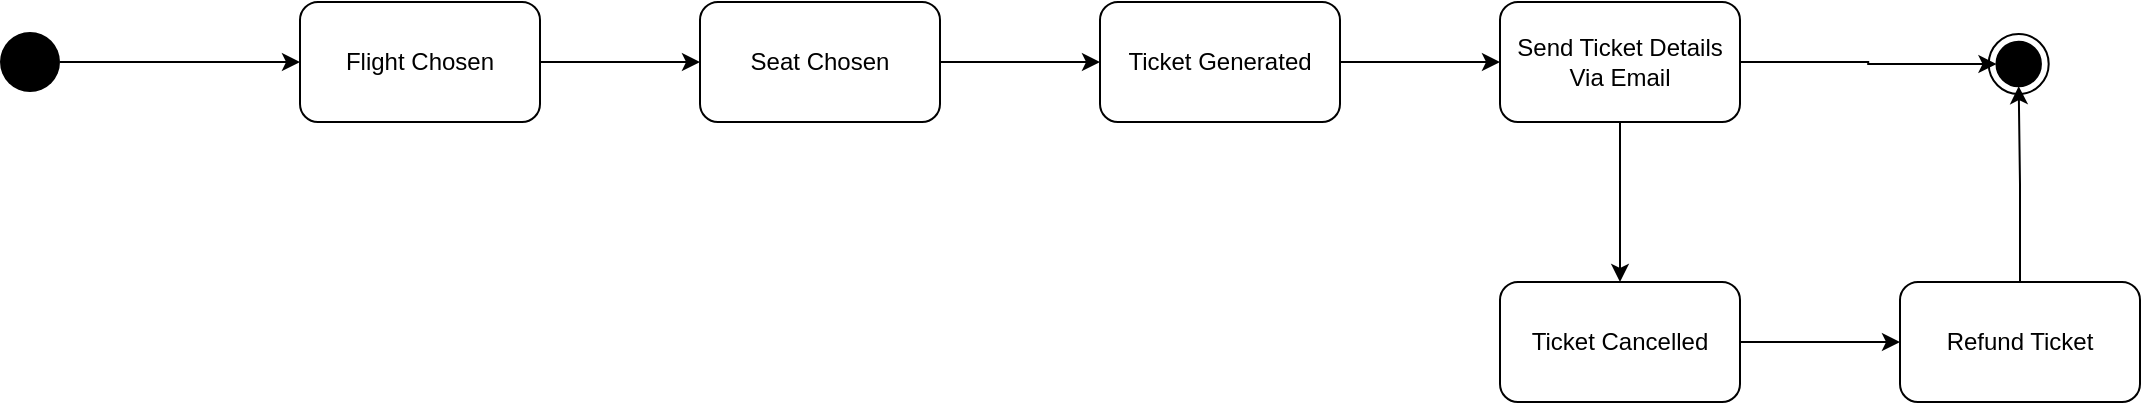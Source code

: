 <mxfile version="22.0.2" type="device">
  <diagram name="Page-1" id="JmegqseKWQlAWg5_ePTO">
    <mxGraphModel dx="1527" dy="2710" grid="1" gridSize="10" guides="1" tooltips="1" connect="1" arrows="1" fold="1" page="1" pageScale="1" pageWidth="1100" pageHeight="850" math="0" shadow="0">
      <root>
        <mxCell id="0" />
        <mxCell id="1" parent="0" />
        <mxCell id="sLuIARUeeccSbijKiLno-4" value="" style="group" vertex="1" connectable="0" parent="1">
          <mxGeometry x="1034" y="71" width="30.703" height="50" as="geometry" />
        </mxCell>
        <mxCell id="sLuIARUeeccSbijKiLno-2" value="" style="ellipse;whiteSpace=wrap;html=1;aspect=fixed;container=0;" vertex="1" parent="sLuIARUeeccSbijKiLno-4">
          <mxGeometry x="0.351" y="10" width="30" height="30" as="geometry" />
        </mxCell>
        <mxCell id="sLuIARUeeccSbijKiLno-1" value="" style="ellipse;whiteSpace=wrap;html=1;aspect=fixed;fillColor=#000000;container=0;" vertex="1" parent="sLuIARUeeccSbijKiLno-4">
          <mxGeometry x="4.231" y="13.88" width="22.24" height="22.24" as="geometry" />
        </mxCell>
        <mxCell id="sLuIARUeeccSbijKiLno-7" style="edgeStyle=orthogonalEdgeStyle;rounded=0;orthogonalLoop=1;jettySize=auto;html=1;" edge="1" parent="1" source="sLuIARUeeccSbijKiLno-5" target="sLuIARUeeccSbijKiLno-6">
          <mxGeometry relative="1" as="geometry" />
        </mxCell>
        <mxCell id="sLuIARUeeccSbijKiLno-5" value="" style="ellipse;whiteSpace=wrap;html=1;aspect=fixed;strokeColor=none;fillColor=#000000;" vertex="1" parent="1">
          <mxGeometry x="40" y="80" width="30" height="30" as="geometry" />
        </mxCell>
        <mxCell id="sLuIARUeeccSbijKiLno-9" value="" style="edgeStyle=orthogonalEdgeStyle;rounded=0;orthogonalLoop=1;jettySize=auto;html=1;" edge="1" parent="1" source="sLuIARUeeccSbijKiLno-6" target="sLuIARUeeccSbijKiLno-8">
          <mxGeometry relative="1" as="geometry" />
        </mxCell>
        <mxCell id="sLuIARUeeccSbijKiLno-6" value="Flight Chosen" style="rounded=1;whiteSpace=wrap;html=1;" vertex="1" parent="1">
          <mxGeometry x="190" y="65" width="120" height="60" as="geometry" />
        </mxCell>
        <mxCell id="sLuIARUeeccSbijKiLno-11" value="" style="edgeStyle=orthogonalEdgeStyle;rounded=0;orthogonalLoop=1;jettySize=auto;html=1;" edge="1" parent="1" source="sLuIARUeeccSbijKiLno-8" target="sLuIARUeeccSbijKiLno-10">
          <mxGeometry relative="1" as="geometry" />
        </mxCell>
        <mxCell id="sLuIARUeeccSbijKiLno-8" value="Seat Chosen" style="whiteSpace=wrap;html=1;rounded=1;" vertex="1" parent="1">
          <mxGeometry x="390" y="65" width="120" height="60" as="geometry" />
        </mxCell>
        <mxCell id="sLuIARUeeccSbijKiLno-13" value="" style="edgeStyle=orthogonalEdgeStyle;rounded=0;orthogonalLoop=1;jettySize=auto;html=1;" edge="1" parent="1" source="sLuIARUeeccSbijKiLno-10" target="sLuIARUeeccSbijKiLno-12">
          <mxGeometry relative="1" as="geometry" />
        </mxCell>
        <mxCell id="sLuIARUeeccSbijKiLno-10" value="Ticket Generated" style="whiteSpace=wrap;html=1;rounded=1;" vertex="1" parent="1">
          <mxGeometry x="590" y="65" width="120" height="60" as="geometry" />
        </mxCell>
        <mxCell id="sLuIARUeeccSbijKiLno-14" style="edgeStyle=orthogonalEdgeStyle;rounded=0;orthogonalLoop=1;jettySize=auto;html=1;" edge="1" parent="1" source="sLuIARUeeccSbijKiLno-12" target="sLuIARUeeccSbijKiLno-1">
          <mxGeometry relative="1" as="geometry">
            <mxPoint x="1000" y="95" as="targetPoint" />
          </mxGeometry>
        </mxCell>
        <mxCell id="sLuIARUeeccSbijKiLno-16" value="" style="edgeStyle=orthogonalEdgeStyle;rounded=0;orthogonalLoop=1;jettySize=auto;html=1;" edge="1" parent="1" source="sLuIARUeeccSbijKiLno-12" target="sLuIARUeeccSbijKiLno-15">
          <mxGeometry relative="1" as="geometry" />
        </mxCell>
        <mxCell id="sLuIARUeeccSbijKiLno-12" value="Send Ticket Details Via Email" style="whiteSpace=wrap;html=1;rounded=1;" vertex="1" parent="1">
          <mxGeometry x="790" y="65" width="120" height="60" as="geometry" />
        </mxCell>
        <mxCell id="sLuIARUeeccSbijKiLno-18" value="" style="edgeStyle=orthogonalEdgeStyle;rounded=0;orthogonalLoop=1;jettySize=auto;html=1;" edge="1" parent="1" source="sLuIARUeeccSbijKiLno-15" target="sLuIARUeeccSbijKiLno-17">
          <mxGeometry relative="1" as="geometry" />
        </mxCell>
        <mxCell id="sLuIARUeeccSbijKiLno-15" value="Ticket Cancelled" style="whiteSpace=wrap;html=1;rounded=1;" vertex="1" parent="1">
          <mxGeometry x="790" y="205" width="120" height="60" as="geometry" />
        </mxCell>
        <mxCell id="sLuIARUeeccSbijKiLno-19" style="edgeStyle=orthogonalEdgeStyle;rounded=0;orthogonalLoop=1;jettySize=auto;html=1;" edge="1" parent="1" source="sLuIARUeeccSbijKiLno-17" target="sLuIARUeeccSbijKiLno-1">
          <mxGeometry relative="1" as="geometry" />
        </mxCell>
        <mxCell id="sLuIARUeeccSbijKiLno-17" value="Refund Ticket" style="whiteSpace=wrap;html=1;rounded=1;" vertex="1" parent="1">
          <mxGeometry x="990" y="205" width="120" height="60" as="geometry" />
        </mxCell>
      </root>
    </mxGraphModel>
  </diagram>
</mxfile>
